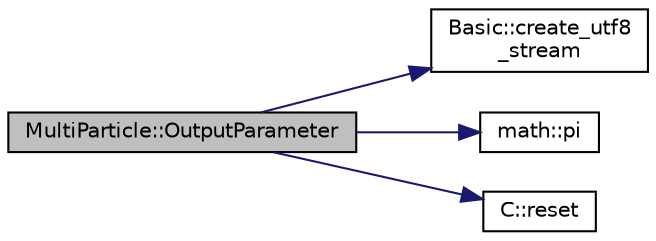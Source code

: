 digraph "MultiParticle::OutputParameter"
{
 // LATEX_PDF_SIZE
  edge [fontname="Helvetica",fontsize="10",labelfontname="Helvetica",labelfontsize="10"];
  node [fontname="Helvetica",fontsize="10",shape=record];
  rankdir="LR";
  Node1 [label="MultiParticle::OutputParameter",height=0.2,width=0.4,color="black", fillcolor="grey75", style="filled", fontcolor="black",tooltip="引数の時間が1列目になるようなdatファイルとして出力する"];
  Node1 -> Node2 [color="midnightblue",fontsize="10",style="solid",fontname="Helvetica"];
  Node2 [label="Basic::create_utf8\l_stream",height=0.2,width=0.4,color="black", fillcolor="white", style="filled",URL="$classBasic.html#a2d97de6119bf446840d4da38781a218e",tooltip="ファイルの先頭にUTF-8のバイナリデータ（BOM）を書き込む"];
  Node1 -> Node3 [color="midnightblue",fontsize="10",style="solid",fontname="Helvetica"];
  Node3 [label="math::pi",height=0.2,width=0.4,color="black", fillcolor="white", style="filled",URL="$namespacemath.html#adeae9e6c6f768a920a1fde06087749f3",tooltip="円周率 π"];
  Node1 -> Node4 [color="midnightblue",fontsize="10",style="solid",fontname="Helvetica"];
  Node4 [label="C::reset",height=0.2,width=0.4,color="black", fillcolor="white", style="filled",URL="$classC.html#a7fbdd772730c2fce7844e5afab51509f",tooltip=" "];
}
